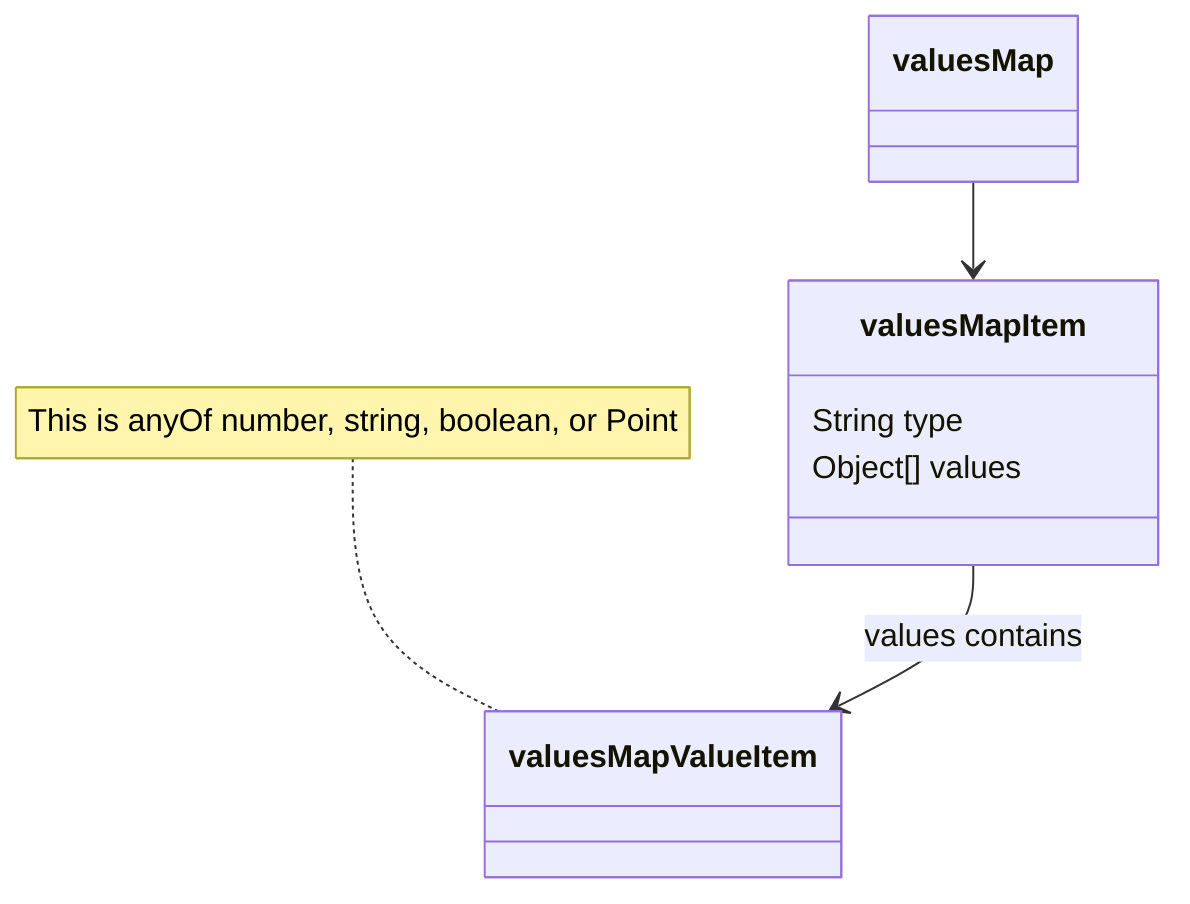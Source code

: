 classDiagram

    valuesMap --> valuesMapItem
    valuesMapItem --> valuesMapValueItem : values contains
    class valuesMap {
    }
    
    class valuesMapItem {
        String type
        Object[] values
    }

    note for valuesMapValueItem "This is anyOf number, string, boolean, or Point"
    class valuesMapValueItem {

    }